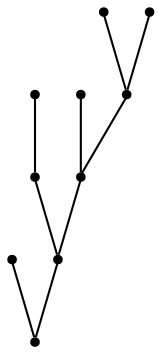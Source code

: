 graph {
  node [shape=point,comment="{\"directed\":false,\"doi\":\"10.1007/978-3-642-36763-2_5\",\"figure\":\"3 (2)\"}"]

  v0 [pos="1254.1114176033561,904.8621024767524"]
  v1 [pos="1180.3302043063031,968.4727335166475"]
  v2 [pos="1202.4585589937547,845.4565281123415"]
  v3 [pos="1102.0736359672642,905.5038395659112"]
  v4 [pos="1170.0383287968996,778.9458075534941"]
  v5 [pos="1028.374752329857,775.4369834770191"]
  v6 [pos="993.3828655038969,843.0686455150275"]
  v7 [pos="984.8381093560695,707.0633685697771"]
  v8 [pos="951.6319299431347,774.6952849625573"]
  v9 [pos="917.173722549254,708.7052286215093"]

  v0 -- v1 [id="-1",pos="1254.1114176033561,904.8621024767524 1180.3302043063031,968.4727335166475 1180.3302043063031,968.4727335166475 1180.3302043063031,968.4727335166475"]
  v2 -- v3 [id="-3",pos="1202.4585589937547,845.4565281123415 1102.0736359672642,905.5038395659112 1102.0736359672642,905.5038395659112 1102.0736359672642,905.5038395659112"]
  v4 -- v2 [id="-4",pos="1170.0383287968996,778.9458075534941 1202.4585589937547,845.4565281123415 1202.4585589937547,845.4565281123415 1202.4585589937547,845.4565281123415"]
  v3 -- v1 [id="-5",pos="1102.0736359672642,905.5038395659112 1180.3302043063031,968.4727335166475 1180.3302043063031,968.4727335166475 1180.3302043063031,968.4727335166475"]
  v5 -- v6 [id="-6",pos="1028.374752329857,775.4369834770191 993.3828655038969,843.0686455150275 993.3828655038969,843.0686455150275 993.3828655038969,843.0686455150275"]
  v6 -- v3 [id="-7",pos="993.3828655038969,843.0686455150275 1102.0736359672642,905.5038395659112 1102.0736359672642,905.5038395659112 1102.0736359672642,905.5038395659112"]
  v7 -- v8 [id="-8",pos="984.8381093560695,707.0633685697771 951.6319299431347,774.6952849625573 951.6319299431347,774.6952849625573 951.6319299431347,774.6952849625573"]
  v9 -- v8 [id="-9",pos="917.173722549254,708.7052286215093 951.6319299431347,774.6952849625573 951.6319299431347,774.6952849625573 951.6319299431347,774.6952849625573"]
  v8 -- v6 [id="-51",pos="951.6319299431347,774.6952849625573 993.3828655038969,843.0686455150275 993.3828655038969,843.0686455150275 993.3828655038969,843.0686455150275"]
}
